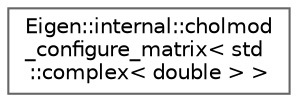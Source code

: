 digraph "类继承关系图"
{
 // LATEX_PDF_SIZE
  bgcolor="transparent";
  edge [fontname=Helvetica,fontsize=10,labelfontname=Helvetica,labelfontsize=10];
  node [fontname=Helvetica,fontsize=10,shape=box,height=0.2,width=0.4];
  rankdir="LR";
  Node0 [id="Node000000",label="Eigen::internal::cholmod\l_configure_matrix\< std\l::complex\< double \> \>",height=0.2,width=0.4,color="grey40", fillcolor="white", style="filled",URL="$struct_eigen_1_1internal_1_1cholmod__configure__matrix_3_01std_1_1complex_3_01double_01_4_01_4.html",tooltip=" "];
}
